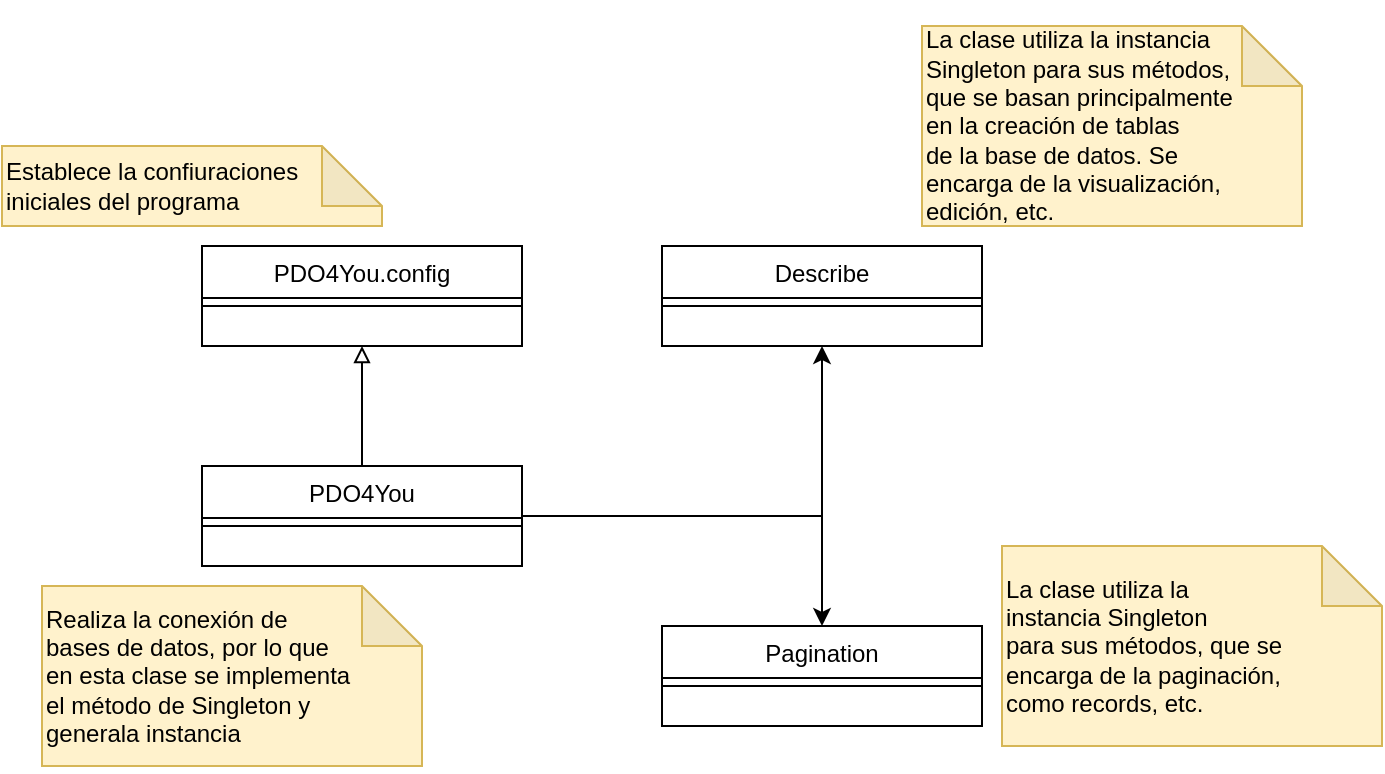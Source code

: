 <mxfile version="21.2.9" type="device">
  <diagram id="C5RBs43oDa-KdzZeNtuy" name="Page-1">
    <mxGraphModel dx="765" dy="386" grid="1" gridSize="10" guides="1" tooltips="1" connect="1" arrows="1" fold="1" page="1" pageScale="1" pageWidth="827" pageHeight="1169" math="0" shadow="0">
      <root>
        <mxCell id="WIyWlLk6GJQsqaUBKTNV-0" />
        <mxCell id="WIyWlLk6GJQsqaUBKTNV-1" parent="WIyWlLk6GJQsqaUBKTNV-0" />
        <mxCell id="zkfFHV4jXpPFQw0GAbJ--0" value="Describe" style="swimlane;fontStyle=0;align=center;verticalAlign=top;childLayout=stackLayout;horizontal=1;startSize=26;horizontalStack=0;resizeParent=1;resizeLast=0;collapsible=1;marginBottom=0;rounded=0;shadow=0;strokeWidth=1;" parent="WIyWlLk6GJQsqaUBKTNV-1" vertex="1">
          <mxGeometry x="410" y="190" width="160" height="50" as="geometry">
            <mxRectangle x="230" y="140" width="160" height="26" as="alternateBounds" />
          </mxGeometry>
        </mxCell>
        <mxCell id="zkfFHV4jXpPFQw0GAbJ--4" value="" style="line;html=1;strokeWidth=1;align=left;verticalAlign=middle;spacingTop=-1;spacingLeft=3;spacingRight=3;rotatable=0;labelPosition=right;points=[];portConstraint=eastwest;" parent="zkfFHV4jXpPFQw0GAbJ--0" vertex="1">
          <mxGeometry y="26" width="160" height="8" as="geometry" />
        </mxCell>
        <mxCell id="vfZ6339glJ7sXdabHWPd-0" value="PDO4You.config" style="swimlane;fontStyle=0;align=center;verticalAlign=top;childLayout=stackLayout;horizontal=1;startSize=26;horizontalStack=0;resizeParent=1;resizeLast=0;collapsible=1;marginBottom=0;rounded=0;shadow=0;strokeWidth=1;" vertex="1" parent="WIyWlLk6GJQsqaUBKTNV-1">
          <mxGeometry x="180" y="190" width="160" height="50" as="geometry">
            <mxRectangle x="230" y="140" width="160" height="26" as="alternateBounds" />
          </mxGeometry>
        </mxCell>
        <mxCell id="vfZ6339glJ7sXdabHWPd-1" value="" style="line;html=1;strokeWidth=1;align=left;verticalAlign=middle;spacingTop=-1;spacingLeft=3;spacingRight=3;rotatable=0;labelPosition=right;points=[];portConstraint=eastwest;" vertex="1" parent="vfZ6339glJ7sXdabHWPd-0">
          <mxGeometry y="26" width="160" height="8" as="geometry" />
        </mxCell>
        <mxCell id="vfZ6339glJ7sXdabHWPd-9" style="edgeStyle=orthogonalEdgeStyle;rounded=0;orthogonalLoop=1;jettySize=auto;html=1;entryX=0.5;entryY=1;entryDx=0;entryDy=0;endArrow=block;endFill=0;" edge="1" parent="WIyWlLk6GJQsqaUBKTNV-1" source="vfZ6339glJ7sXdabHWPd-2" target="vfZ6339glJ7sXdabHWPd-0">
          <mxGeometry relative="1" as="geometry" />
        </mxCell>
        <mxCell id="vfZ6339glJ7sXdabHWPd-10" style="edgeStyle=orthogonalEdgeStyle;rounded=0;orthogonalLoop=1;jettySize=auto;html=1;entryX=0.5;entryY=0;entryDx=0;entryDy=0;" edge="1" parent="WIyWlLk6GJQsqaUBKTNV-1" source="vfZ6339glJ7sXdabHWPd-2" target="vfZ6339glJ7sXdabHWPd-6">
          <mxGeometry relative="1" as="geometry" />
        </mxCell>
        <mxCell id="vfZ6339glJ7sXdabHWPd-11" style="edgeStyle=orthogonalEdgeStyle;rounded=0;orthogonalLoop=1;jettySize=auto;html=1;entryX=0.5;entryY=1;entryDx=0;entryDy=0;" edge="1" parent="WIyWlLk6GJQsqaUBKTNV-1" source="vfZ6339glJ7sXdabHWPd-2" target="zkfFHV4jXpPFQw0GAbJ--0">
          <mxGeometry relative="1" as="geometry" />
        </mxCell>
        <mxCell id="vfZ6339glJ7sXdabHWPd-2" value="PDO4You" style="swimlane;fontStyle=0;align=center;verticalAlign=top;childLayout=stackLayout;horizontal=1;startSize=26;horizontalStack=0;resizeParent=1;resizeLast=0;collapsible=1;marginBottom=0;rounded=0;shadow=0;strokeWidth=1;" vertex="1" parent="WIyWlLk6GJQsqaUBKTNV-1">
          <mxGeometry x="180" y="300" width="160" height="50" as="geometry">
            <mxRectangle x="230" y="140" width="160" height="26" as="alternateBounds" />
          </mxGeometry>
        </mxCell>
        <mxCell id="vfZ6339glJ7sXdabHWPd-3" value="" style="line;html=1;strokeWidth=1;align=left;verticalAlign=middle;spacingTop=-1;spacingLeft=3;spacingRight=3;rotatable=0;labelPosition=right;points=[];portConstraint=eastwest;" vertex="1" parent="vfZ6339glJ7sXdabHWPd-2">
          <mxGeometry y="26" width="160" height="8" as="geometry" />
        </mxCell>
        <mxCell id="vfZ6339glJ7sXdabHWPd-6" value="Pagination" style="swimlane;fontStyle=0;align=center;verticalAlign=top;childLayout=stackLayout;horizontal=1;startSize=26;horizontalStack=0;resizeParent=1;resizeLast=0;collapsible=1;marginBottom=0;rounded=0;shadow=0;strokeWidth=1;" vertex="1" parent="WIyWlLk6GJQsqaUBKTNV-1">
          <mxGeometry x="410" y="380" width="160" height="50" as="geometry">
            <mxRectangle x="230" y="140" width="160" height="26" as="alternateBounds" />
          </mxGeometry>
        </mxCell>
        <mxCell id="vfZ6339glJ7sXdabHWPd-7" value="" style="line;html=1;strokeWidth=1;align=left;verticalAlign=middle;spacingTop=-1;spacingLeft=3;spacingRight=3;rotatable=0;labelPosition=right;points=[];portConstraint=eastwest;" vertex="1" parent="vfZ6339glJ7sXdabHWPd-6">
          <mxGeometry y="26" width="160" height="8" as="geometry" />
        </mxCell>
        <mxCell id="vfZ6339glJ7sXdabHWPd-12" value="" style="shape=note;whiteSpace=wrap;html=1;backgroundOutline=1;darkOpacity=0.05;fillColor=#fff2cc;strokeColor=#d6b656;" vertex="1" parent="WIyWlLk6GJQsqaUBKTNV-1">
          <mxGeometry x="80" y="140" width="190" height="40" as="geometry" />
        </mxCell>
        <mxCell id="vfZ6339glJ7sXdabHWPd-13" value="&lt;p class=&quot;MsoNormal&quot;&gt;Establece la confiuraciones iniciales del programa&lt;/p&gt;" style="text;html=1;strokeColor=none;fillColor=none;align=left;verticalAlign=middle;whiteSpace=wrap;rounded=0;" vertex="1" parent="WIyWlLk6GJQsqaUBKTNV-1">
          <mxGeometry x="80" y="140" width="160" height="40" as="geometry" />
        </mxCell>
        <mxCell id="vfZ6339glJ7sXdabHWPd-15" value="" style="shape=note;whiteSpace=wrap;html=1;backgroundOutline=1;darkOpacity=0.05;fillColor=#fff2cc;strokeColor=#d6b656;" vertex="1" parent="WIyWlLk6GJQsqaUBKTNV-1">
          <mxGeometry x="100" y="360" width="190" height="90" as="geometry" />
        </mxCell>
        <mxCell id="vfZ6339glJ7sXdabHWPd-16" value="&lt;p class=&quot;MsoNormal&quot;&gt;Realiza la conexión de&lt;br&gt;bases de datos, por lo que en esta clase se implementa el método de Singleton y&lt;br&gt;generala instancia&lt;/p&gt;" style="text;html=1;strokeColor=none;fillColor=none;align=left;verticalAlign=middle;whiteSpace=wrap;rounded=0;" vertex="1" parent="WIyWlLk6GJQsqaUBKTNV-1">
          <mxGeometry x="100" y="360" width="160" height="90" as="geometry" />
        </mxCell>
        <mxCell id="vfZ6339glJ7sXdabHWPd-18" value="" style="shape=note;whiteSpace=wrap;html=1;backgroundOutline=1;darkOpacity=0.05;fillColor=#fff2cc;strokeColor=#d6b656;" vertex="1" parent="WIyWlLk6GJQsqaUBKTNV-1">
          <mxGeometry x="540" y="80" width="190" height="100" as="geometry" />
        </mxCell>
        <mxCell id="vfZ6339glJ7sXdabHWPd-19" value="&lt;p class=&quot;MsoNormal&quot;&gt;La clase utiliza la instancia&lt;br/&gt;Singleton para sus métodos, que se basan principalmente en la creación de tablas&lt;br/&gt;de la base de datos. Se encarga de la visualización, edición, etc.&lt;/p&gt;" style="text;html=1;strokeColor=none;fillColor=none;align=left;verticalAlign=middle;whiteSpace=wrap;rounded=0;" vertex="1" parent="WIyWlLk6GJQsqaUBKTNV-1">
          <mxGeometry x="540" y="85" width="160" height="90" as="geometry" />
        </mxCell>
        <mxCell id="vfZ6339glJ7sXdabHWPd-20" value="" style="shape=note;whiteSpace=wrap;html=1;backgroundOutline=1;darkOpacity=0.05;fillColor=#fff2cc;strokeColor=#d6b656;" vertex="1" parent="WIyWlLk6GJQsqaUBKTNV-1">
          <mxGeometry x="580" y="340" width="190" height="100" as="geometry" />
        </mxCell>
        <mxCell id="vfZ6339glJ7sXdabHWPd-21" value="&lt;p class=&quot;MsoNormal&quot;&gt;La clase utiliza la&lt;br/&gt;instancia&lt;span style=&quot;font-size: 9pt; line-height: 107%; font-family: Helvetica, sans-serif;&quot;&gt; &lt;span style=&quot;background-image: initial; background-position: initial; background-size: initial; background-repeat: initial; background-attachment: initial; background-origin: initial; background-clip: initial;&quot;&gt;Singleton&lt;br/&gt;para sus métodos, que se encarga de la paginación, como records, etc.&lt;/span&gt;&lt;/span&gt;&lt;/p&gt;" style="text;html=1;strokeColor=none;fillColor=none;align=left;verticalAlign=middle;whiteSpace=wrap;rounded=0;" vertex="1" parent="WIyWlLk6GJQsqaUBKTNV-1">
          <mxGeometry x="580" y="345" width="160" height="90" as="geometry" />
        </mxCell>
      </root>
    </mxGraphModel>
  </diagram>
</mxfile>
